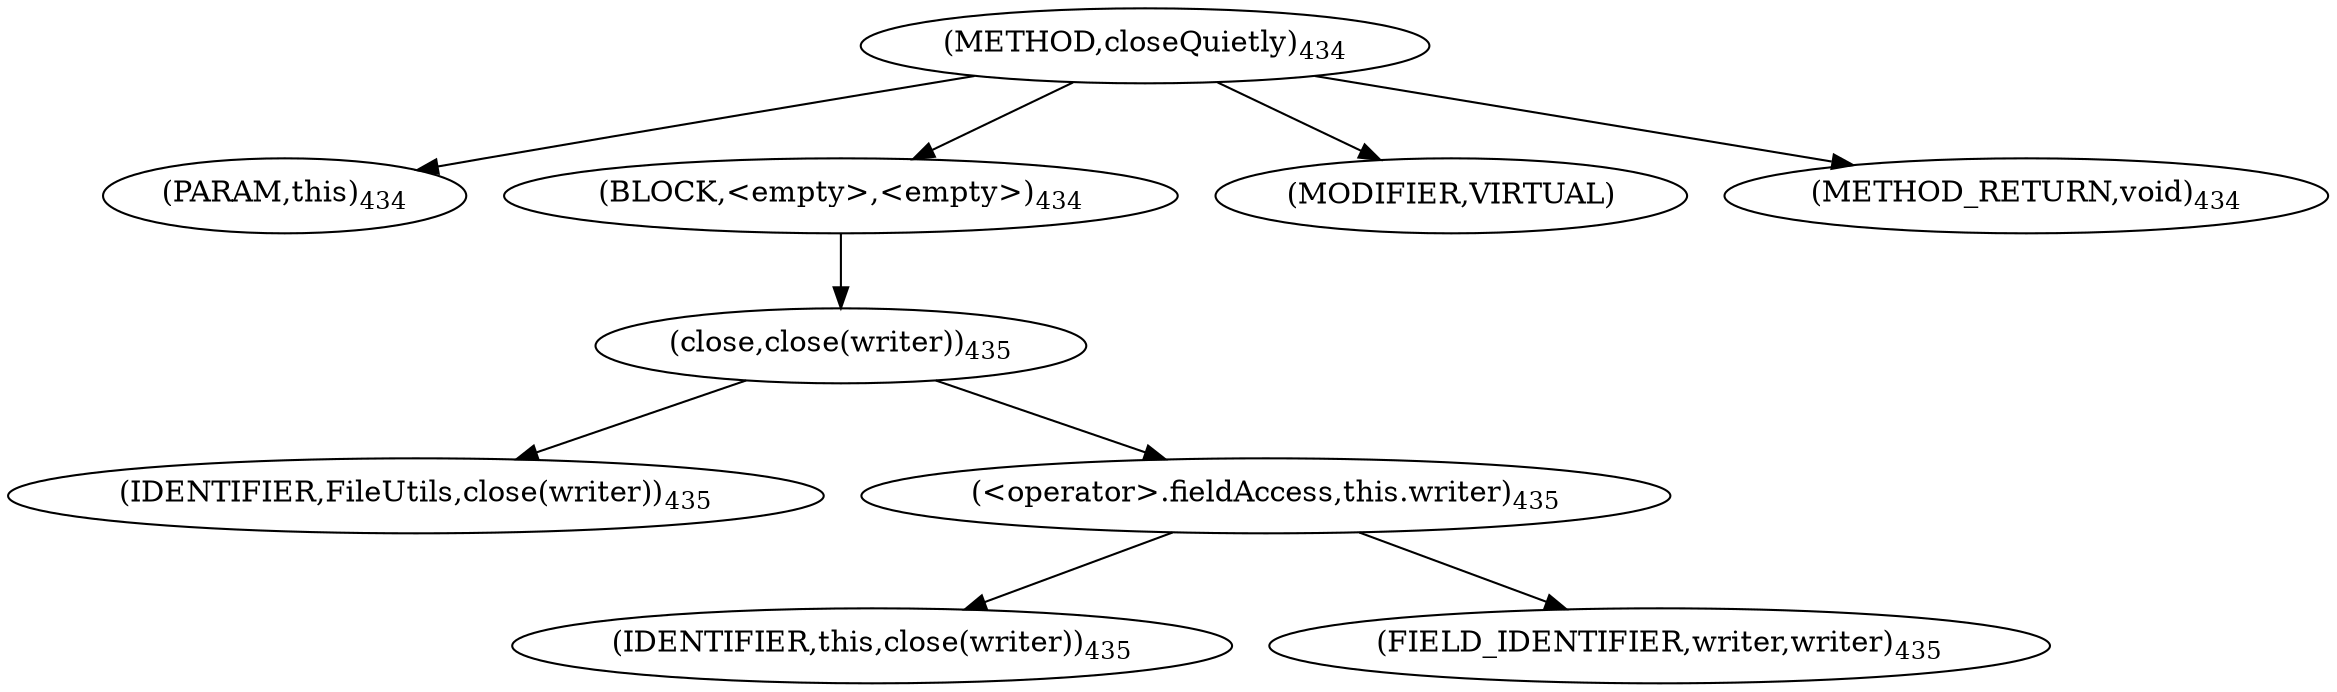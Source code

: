 digraph "closeQuietly" {  
"995" [label = <(METHOD,closeQuietly)<SUB>434</SUB>> ]
"996" [label = <(PARAM,this)<SUB>434</SUB>> ]
"997" [label = <(BLOCK,&lt;empty&gt;,&lt;empty&gt;)<SUB>434</SUB>> ]
"998" [label = <(close,close(writer))<SUB>435</SUB>> ]
"999" [label = <(IDENTIFIER,FileUtils,close(writer))<SUB>435</SUB>> ]
"1000" [label = <(&lt;operator&gt;.fieldAccess,this.writer)<SUB>435</SUB>> ]
"1001" [label = <(IDENTIFIER,this,close(writer))<SUB>435</SUB>> ]
"1002" [label = <(FIELD_IDENTIFIER,writer,writer)<SUB>435</SUB>> ]
"1003" [label = <(MODIFIER,VIRTUAL)> ]
"1004" [label = <(METHOD_RETURN,void)<SUB>434</SUB>> ]
  "995" -> "996" 
  "995" -> "997" 
  "995" -> "1003" 
  "995" -> "1004" 
  "997" -> "998" 
  "998" -> "999" 
  "998" -> "1000" 
  "1000" -> "1001" 
  "1000" -> "1002" 
}
